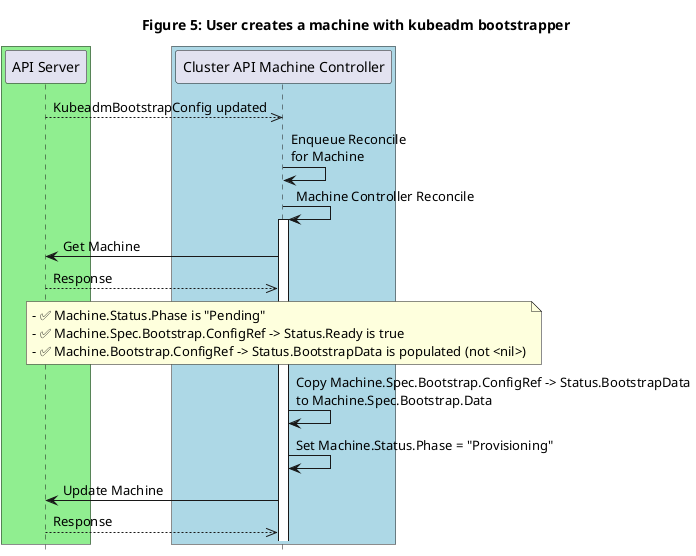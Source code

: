 @startuml
title Figure 5: User creates a machine with kubeadm bootstrapper

' -- GROUPS START ---

box #lightgreen
participant "API Server"
end box

box #lightblue
participant "Cluster API Machine Controller"
end box

' -- GROUPS END ---

"API Server"-->>"Cluster API Machine Controller": KubeadmBootstrapConfig updated

"Cluster API Machine Controller"-> "Cluster API Machine Controller": Enqueue Reconcile\nfor Machine


"Cluster API Machine Controller"-> "Cluster API Machine Controller": Machine Controller Reconcile
activate "Cluster API Machine Controller"

"Cluster API Machine Controller"->"API Server": Get Machine
"Cluster API Machine Controller"<<--"API Server": Response

note over "Cluster API Machine Controller": - ✅ Machine.Status.Phase is "Pending" \n- ✅ Machine.Spec.Bootstrap.ConfigRef -> Status.Ready is true\n- ✅ Machine.Bootstrap.ConfigRef -> Status.BootstrapData is populated (not <nil>)

"Cluster API Machine Controller"-> "Cluster API Machine Controller": Copy Machine.Spec.Bootstrap.ConfigRef -> Status.BootstrapData\nto Machine.Spec.Bootstrap.Data

"Cluster API Machine Controller"-> "Cluster API Machine Controller":Set Machine.Status.Phase = "Provisioning"

"Cluster API Machine Controller"->"API Server": Update Machine
"Cluster API Machine Controller"<<--"API Server": Response

hide footbox
@enduml
